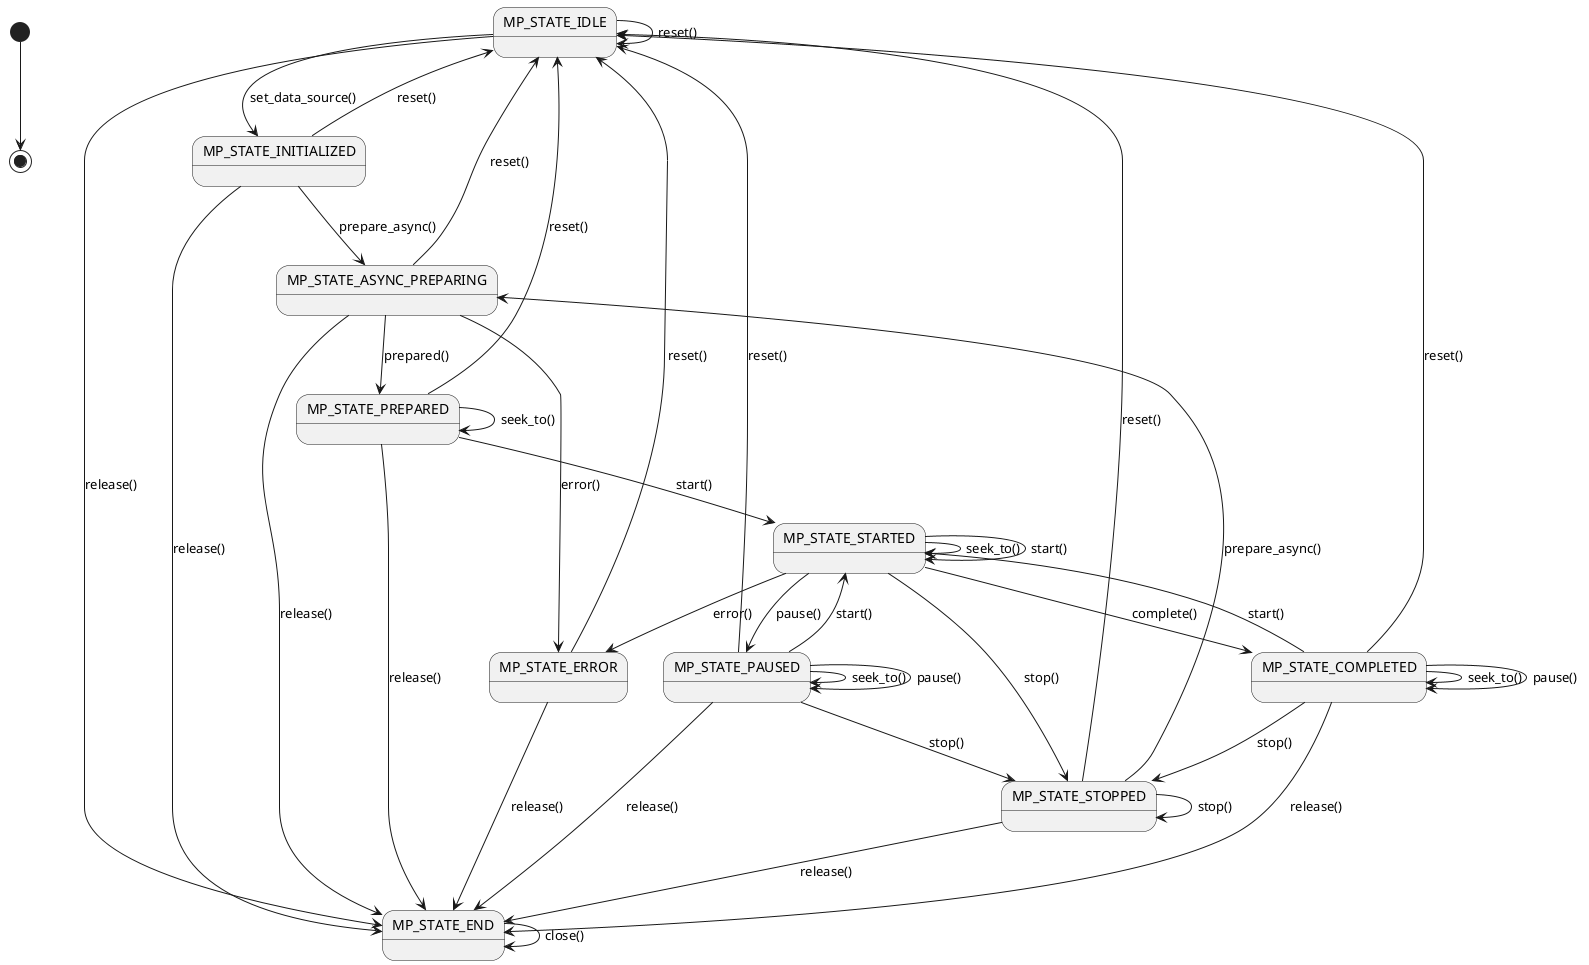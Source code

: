 @startuml

[*] --> [*]

MP_STATE_IDLE --> MP_STATE_INITIALIZED:set_data_source()
MP_STATE_IDLE --> MP_STATE_IDLE:reset()
MP_STATE_IDLE --> MP_STATE_END:release()

MP_STATE_INITIALIZED --> MP_STATE_ASYNC_PREPARING:prepare_async()
MP_STATE_INITIALIZED --> MP_STATE_IDLE:reset()
MP_STATE_INITIALIZED --> MP_STATE_END:release()

MP_STATE_ASYNC_PREPARING --> MP_STATE_PREPARED:prepared()
MP_STATE_ASYNC_PREPARING --> MP_STATE_ERROR:error()
MP_STATE_ASYNC_PREPARING --> MP_STATE_IDLE:reset()
MP_STATE_ASYNC_PREPARING --> MP_STATE_END:release()

MP_STATE_PREPARED --> MP_STATE_PREPARED:seek_to()
MP_STATE_PREPARED --> MP_STATE_STARTED:start()
MP_STATE_PREPARED --> MP_STATE_IDLE:reset()
MP_STATE_PREPARED --> MP_STATE_END:release()

MP_STATE_STARTED --> MP_STATE_STARTED:seek_to()
MP_STATE_STARTED --> MP_STATE_STARTED:start()
MP_STATE_STARTED --> MP_STATE_PAUSED:pause()
MP_STATE_STARTED --> MP_STATE_STOPPED:stop()
MP_STATE_STARTED --> MP_STATE_COMPLETED:complete()
MP_STATE_STARTED --> MP_STATE_ERROR:error()

MP_STATE_PAUSED --> MP_STATE_PAUSED:seek_to()
MP_STATE_PAUSED --> MP_STATE_STARTED:start()
MP_STATE_PAUSED --> MP_STATE_PAUSED:pause()
MP_STATE_PAUSED --> MP_STATE_STOPPED:stop()
MP_STATE_PAUSED --> MP_STATE_IDLE:reset()
MP_STATE_PAUSED --> MP_STATE_END:release()

MP_STATE_STOPPED --> MP_STATE_STOPPED:stop()
MP_STATE_STOPPED --> MP_STATE_ASYNC_PREPARING:prepare_async()
MP_STATE_STOPPED --> MP_STATE_IDLE:reset()
MP_STATE_STOPPED --> MP_STATE_END:release()

MP_STATE_COMPLETED --> MP_STATE_COMPLETED:seek_to()
MP_STATE_COMPLETED --> MP_STATE_STARTED:start()
MP_STATE_COMPLETED --> MP_STATE_COMPLETED:pause()
MP_STATE_COMPLETED --> MP_STATE_STOPPED:stop()
MP_STATE_COMPLETED --> MP_STATE_IDLE:reset()
MP_STATE_COMPLETED --> MP_STATE_END:release()

MP_STATE_ERROR --> MP_STATE_IDLE:reset()
MP_STATE_ERROR --> MP_STATE_END:release()

MP_STATE_END --> MP_STATE_END:close()


@enduml